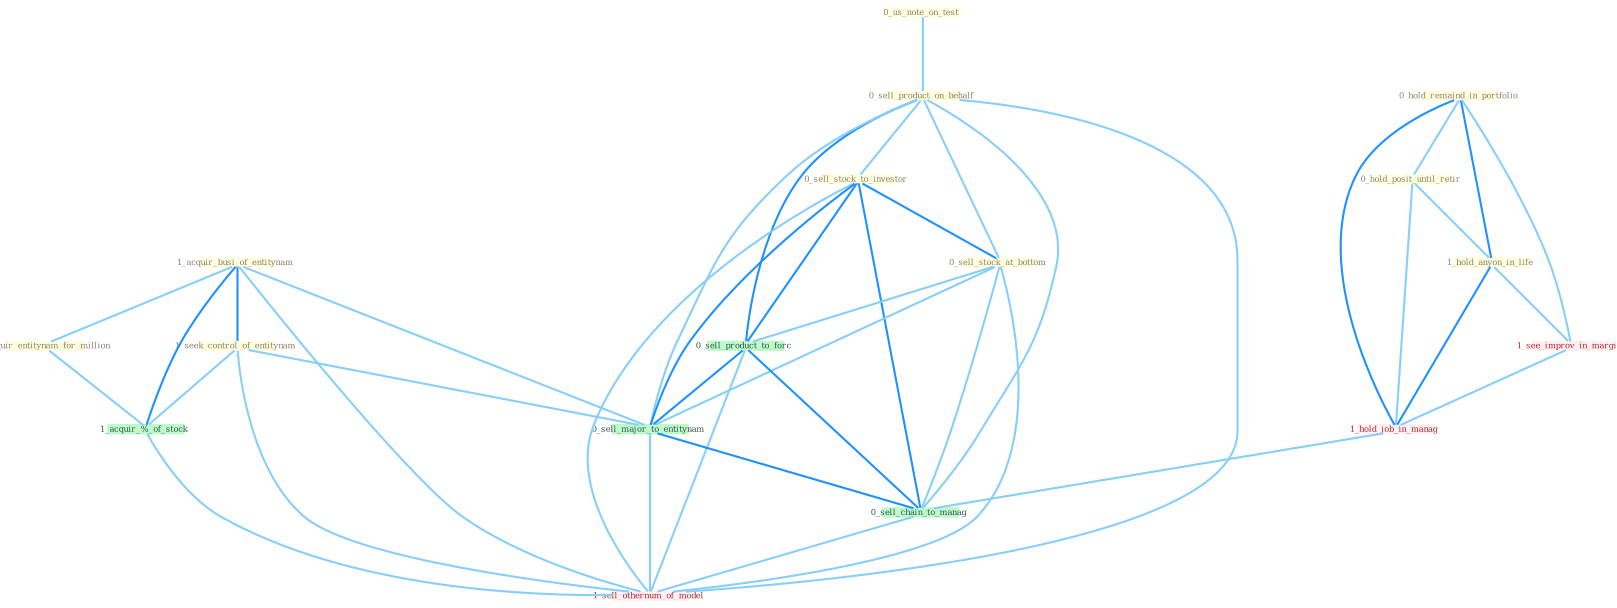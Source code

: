 Graph G{ 
    node
    [shape=polygon,style=filled,width=.5,height=.06,color="#BDFCC9",fixedsize=true,fontsize=4,
    fontcolor="#2f4f4f"];
    {node
    [color="#ffffe0", fontcolor="#8b7d6b"] "0_hold_remaind_in_portfolio " "0_us_note_on_test " "0_hold_posit_until_retir " "1_hold_anyon_in_life " "0_sell_product_on_behalf " "1_acquir_busi_of_entitynam " "1_seek_control_of_entitynam " "0_acquir_entitynam_for_million " "0_sell_stock_to_investor " "0_sell_stock_at_bottom "}
{node [color="#fff0f5", fontcolor="#b22222"] "1_see_improv_in_margin " "1_hold_job_in_manag " "1_sell_othernum_of_model "}
edge [color="#B0E2FF"];

	"0_hold_remaind_in_portfolio " -- "0_hold_posit_until_retir " [w="1", color="#87cefa" ];
	"0_hold_remaind_in_portfolio " -- "1_hold_anyon_in_life " [w="2", color="#1e90ff" , len=0.8];
	"0_hold_remaind_in_portfolio " -- "1_see_improv_in_margin " [w="1", color="#87cefa" ];
	"0_hold_remaind_in_portfolio " -- "1_hold_job_in_manag " [w="2", color="#1e90ff" , len=0.8];
	"0_us_note_on_test " -- "0_sell_product_on_behalf " [w="1", color="#87cefa" ];
	"0_hold_posit_until_retir " -- "1_hold_anyon_in_life " [w="1", color="#87cefa" ];
	"0_hold_posit_until_retir " -- "1_hold_job_in_manag " [w="1", color="#87cefa" ];
	"1_hold_anyon_in_life " -- "1_see_improv_in_margin " [w="1", color="#87cefa" ];
	"1_hold_anyon_in_life " -- "1_hold_job_in_manag " [w="2", color="#1e90ff" , len=0.8];
	"0_sell_product_on_behalf " -- "0_sell_stock_to_investor " [w="1", color="#87cefa" ];
	"0_sell_product_on_behalf " -- "0_sell_stock_at_bottom " [w="1", color="#87cefa" ];
	"0_sell_product_on_behalf " -- "0_sell_product_to_forc " [w="2", color="#1e90ff" , len=0.8];
	"0_sell_product_on_behalf " -- "0_sell_major_to_entitynam " [w="1", color="#87cefa" ];
	"0_sell_product_on_behalf " -- "0_sell_chain_to_manag " [w="1", color="#87cefa" ];
	"0_sell_product_on_behalf " -- "1_sell_othernum_of_model " [w="1", color="#87cefa" ];
	"1_acquir_busi_of_entitynam " -- "1_seek_control_of_entitynam " [w="2", color="#1e90ff" , len=0.8];
	"1_acquir_busi_of_entitynam " -- "0_acquir_entitynam_for_million " [w="1", color="#87cefa" ];
	"1_acquir_busi_of_entitynam " -- "1_acquir_%_of_stock " [w="2", color="#1e90ff" , len=0.8];
	"1_acquir_busi_of_entitynam " -- "0_sell_major_to_entitynam " [w="1", color="#87cefa" ];
	"1_acquir_busi_of_entitynam " -- "1_sell_othernum_of_model " [w="1", color="#87cefa" ];
	"1_seek_control_of_entitynam " -- "1_acquir_%_of_stock " [w="1", color="#87cefa" ];
	"1_seek_control_of_entitynam " -- "0_sell_major_to_entitynam " [w="1", color="#87cefa" ];
	"1_seek_control_of_entitynam " -- "1_sell_othernum_of_model " [w="1", color="#87cefa" ];
	"0_acquir_entitynam_for_million " -- "1_acquir_%_of_stock " [w="1", color="#87cefa" ];
	"0_sell_stock_to_investor " -- "0_sell_stock_at_bottom " [w="2", color="#1e90ff" , len=0.8];
	"0_sell_stock_to_investor " -- "0_sell_product_to_forc " [w="2", color="#1e90ff" , len=0.8];
	"0_sell_stock_to_investor " -- "0_sell_major_to_entitynam " [w="2", color="#1e90ff" , len=0.8];
	"0_sell_stock_to_investor " -- "0_sell_chain_to_manag " [w="2", color="#1e90ff" , len=0.8];
	"0_sell_stock_to_investor " -- "1_sell_othernum_of_model " [w="1", color="#87cefa" ];
	"0_sell_stock_at_bottom " -- "0_sell_product_to_forc " [w="1", color="#87cefa" ];
	"0_sell_stock_at_bottom " -- "0_sell_major_to_entitynam " [w="1", color="#87cefa" ];
	"0_sell_stock_at_bottom " -- "0_sell_chain_to_manag " [w="1", color="#87cefa" ];
	"0_sell_stock_at_bottom " -- "1_sell_othernum_of_model " [w="1", color="#87cefa" ];
	"1_see_improv_in_margin " -- "1_hold_job_in_manag " [w="1", color="#87cefa" ];
	"1_acquir_%_of_stock " -- "1_sell_othernum_of_model " [w="1", color="#87cefa" ];
	"1_hold_job_in_manag " -- "0_sell_chain_to_manag " [w="1", color="#87cefa" ];
	"0_sell_product_to_forc " -- "0_sell_major_to_entitynam " [w="2", color="#1e90ff" , len=0.8];
	"0_sell_product_to_forc " -- "0_sell_chain_to_manag " [w="2", color="#1e90ff" , len=0.8];
	"0_sell_product_to_forc " -- "1_sell_othernum_of_model " [w="1", color="#87cefa" ];
	"0_sell_major_to_entitynam " -- "0_sell_chain_to_manag " [w="2", color="#1e90ff" , len=0.8];
	"0_sell_major_to_entitynam " -- "1_sell_othernum_of_model " [w="1", color="#87cefa" ];
	"0_sell_chain_to_manag " -- "1_sell_othernum_of_model " [w="1", color="#87cefa" ];
}
